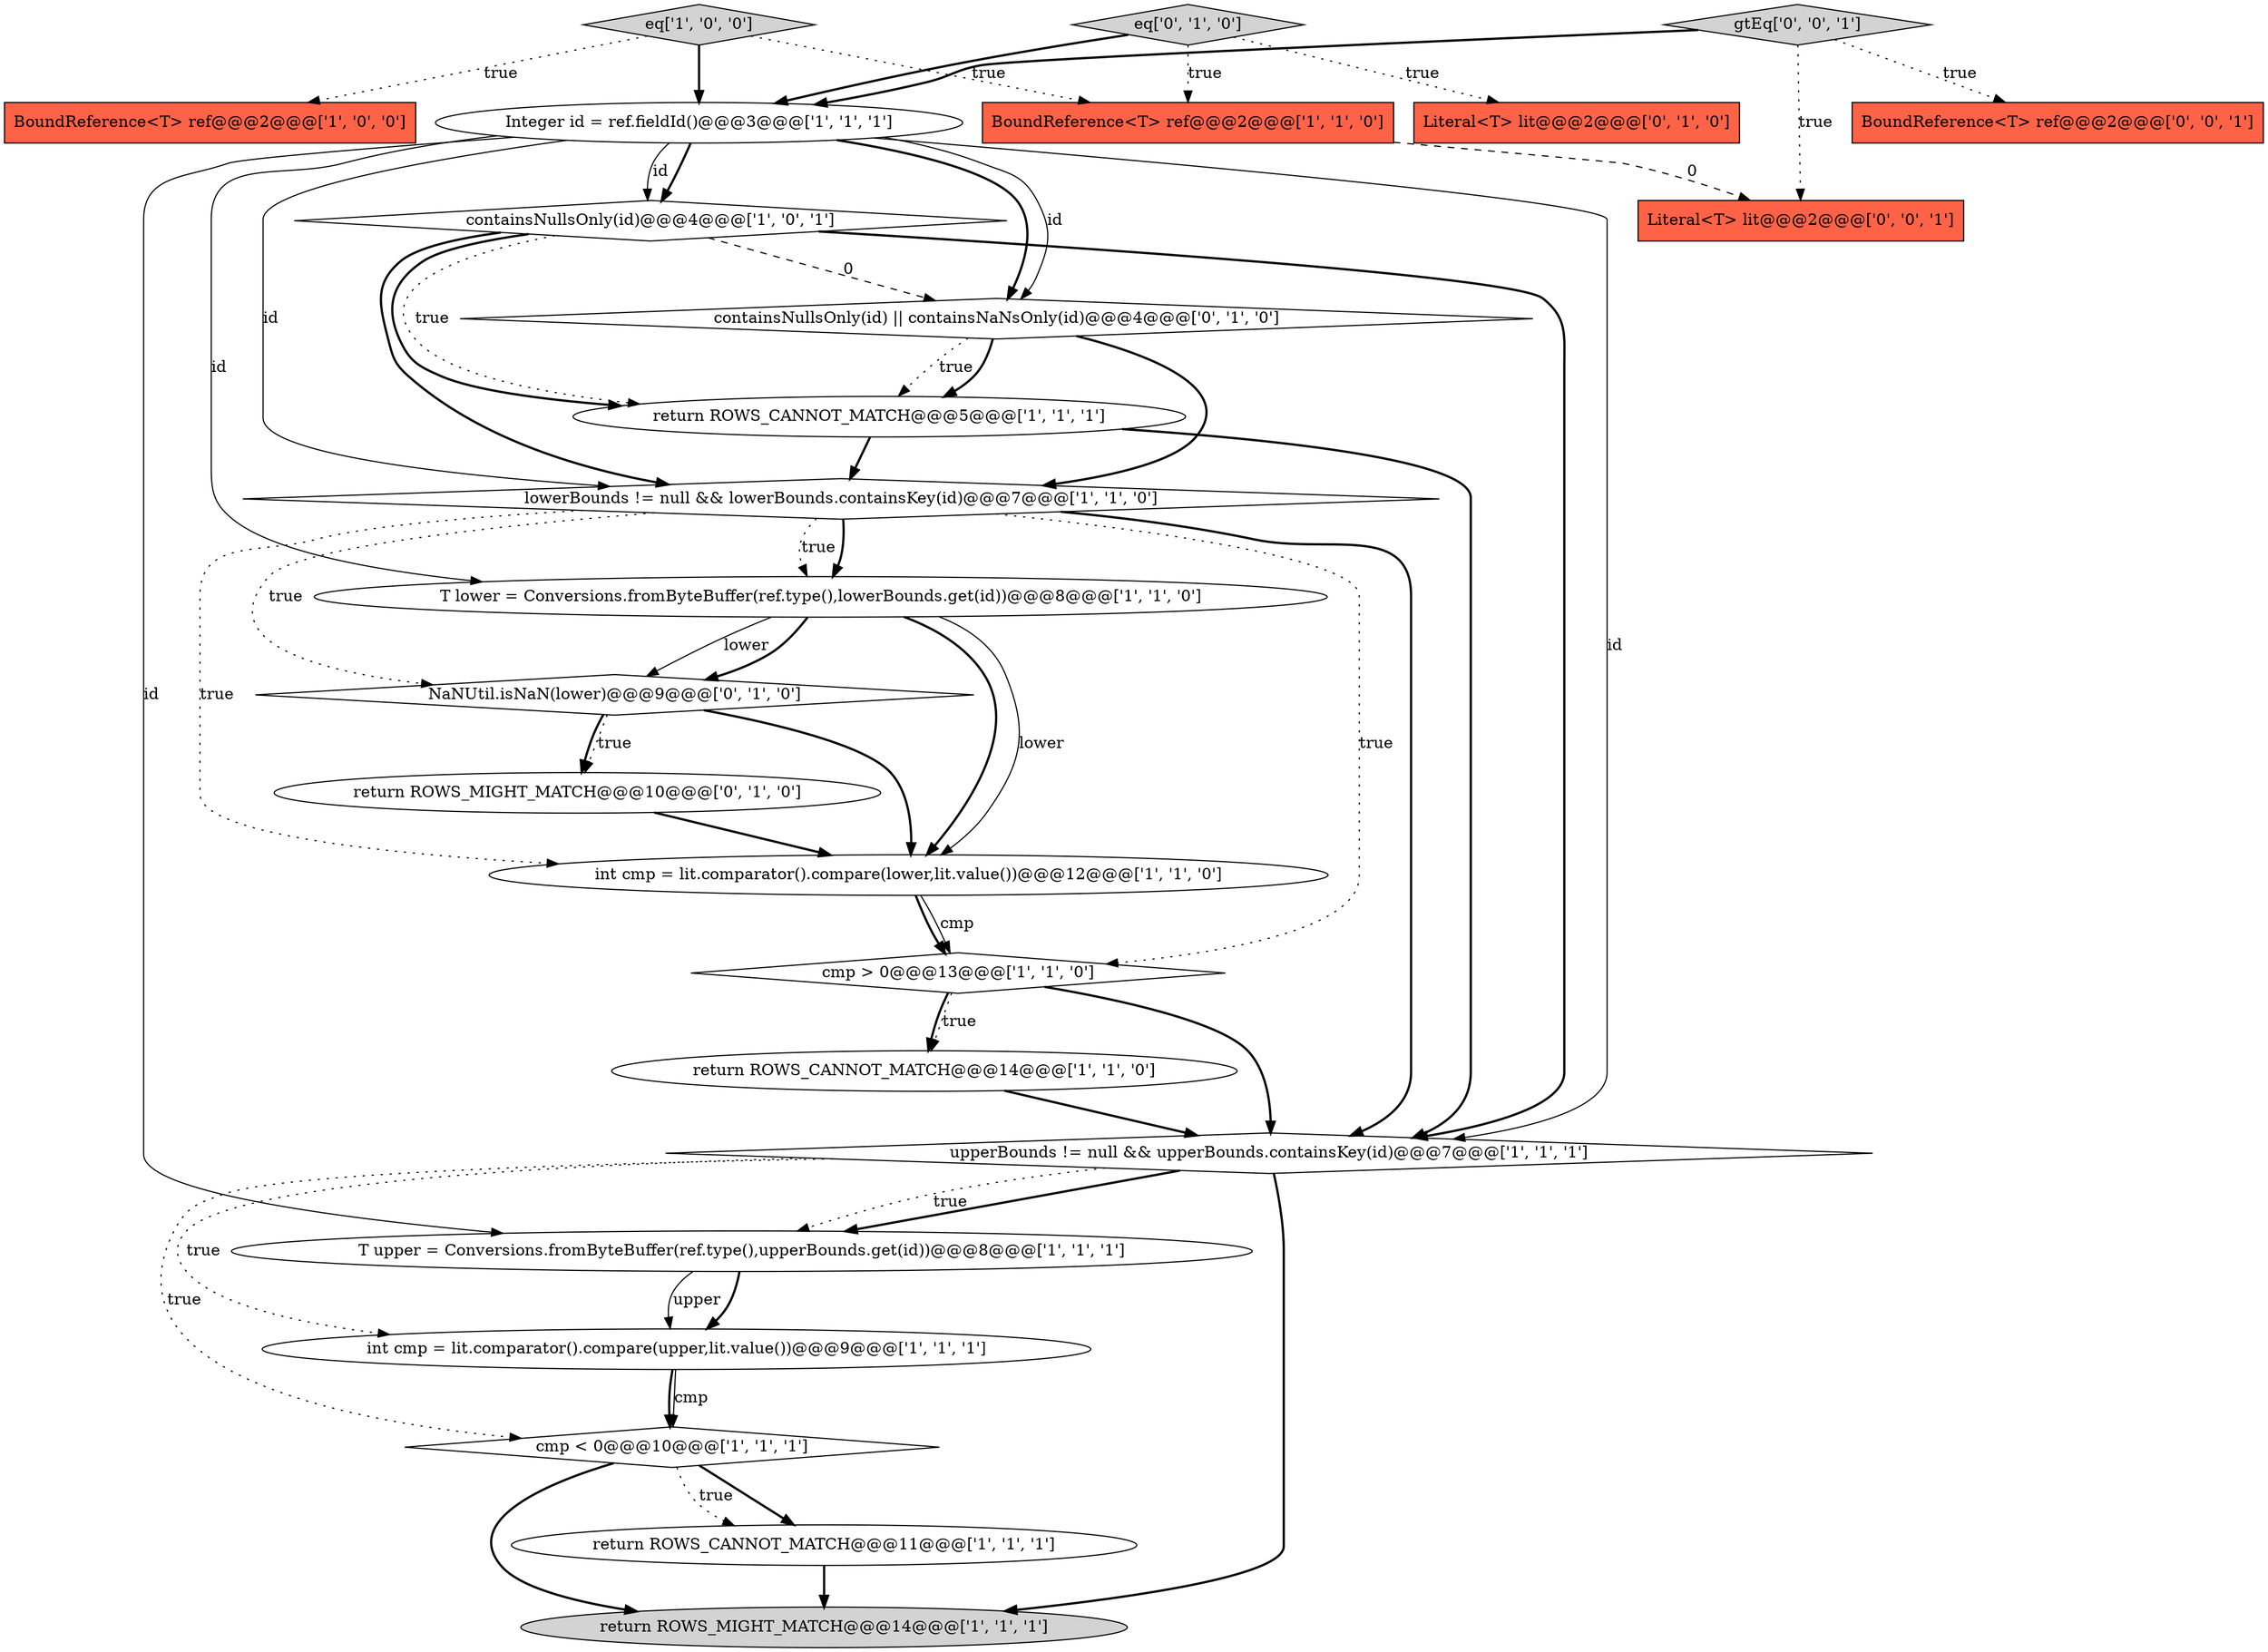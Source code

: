 digraph {
5 [style = filled, label = "T upper = Conversions.fromByteBuffer(ref.type(),upperBounds.get(id))@@@8@@@['1', '1', '1']", fillcolor = white, shape = ellipse image = "AAA0AAABBB1BBB"];
11 [style = filled, label = "eq['1', '0', '0']", fillcolor = lightgray, shape = diamond image = "AAA0AAABBB1BBB"];
12 [style = filled, label = "int cmp = lit.comparator().compare(lower,lit.value())@@@12@@@['1', '1', '0']", fillcolor = white, shape = ellipse image = "AAA0AAABBB1BBB"];
15 [style = filled, label = "return ROWS_CANNOT_MATCH@@@11@@@['1', '1', '1']", fillcolor = white, shape = ellipse image = "AAA0AAABBB1BBB"];
21 [style = filled, label = "eq['0', '1', '0']", fillcolor = lightgray, shape = diamond image = "AAA0AAABBB2BBB"];
14 [style = filled, label = "return ROWS_CANNOT_MATCH@@@5@@@['1', '1', '1']", fillcolor = white, shape = ellipse image = "AAA0AAABBB1BBB"];
1 [style = filled, label = "BoundReference<T> ref@@@2@@@['1', '0', '0']", fillcolor = tomato, shape = box image = "AAA0AAABBB1BBB"];
16 [style = filled, label = "containsNullsOnly(id)@@@4@@@['1', '0', '1']", fillcolor = white, shape = diamond image = "AAA0AAABBB1BBB"];
19 [style = filled, label = "return ROWS_MIGHT_MATCH@@@10@@@['0', '1', '0']", fillcolor = white, shape = ellipse image = "AAA1AAABBB2BBB"];
6 [style = filled, label = "return ROWS_MIGHT_MATCH@@@14@@@['1', '1', '1']", fillcolor = lightgray, shape = ellipse image = "AAA0AAABBB1BBB"];
17 [style = filled, label = "NaNUtil.isNaN(lower)@@@9@@@['0', '1', '0']", fillcolor = white, shape = diamond image = "AAA1AAABBB2BBB"];
13 [style = filled, label = "cmp > 0@@@13@@@['1', '1', '0']", fillcolor = white, shape = diamond image = "AAA0AAABBB1BBB"];
18 [style = filled, label = "containsNullsOnly(id) || containsNaNsOnly(id)@@@4@@@['0', '1', '0']", fillcolor = white, shape = diamond image = "AAA1AAABBB2BBB"];
2 [style = filled, label = "Integer id = ref.fieldId()@@@3@@@['1', '1', '1']", fillcolor = white, shape = ellipse image = "AAA0AAABBB1BBB"];
9 [style = filled, label = "BoundReference<T> ref@@@2@@@['1', '1', '0']", fillcolor = tomato, shape = box image = "AAA0AAABBB1BBB"];
20 [style = filled, label = "Literal<T> lit@@@2@@@['0', '1', '0']", fillcolor = tomato, shape = box image = "AAA0AAABBB2BBB"];
7 [style = filled, label = "lowerBounds != null && lowerBounds.containsKey(id)@@@7@@@['1', '1', '0']", fillcolor = white, shape = diamond image = "AAA0AAABBB1BBB"];
0 [style = filled, label = "T lower = Conversions.fromByteBuffer(ref.type(),lowerBounds.get(id))@@@8@@@['1', '1', '0']", fillcolor = white, shape = ellipse image = "AAA0AAABBB1BBB"];
22 [style = filled, label = "gtEq['0', '0', '1']", fillcolor = lightgray, shape = diamond image = "AAA0AAABBB3BBB"];
10 [style = filled, label = "cmp < 0@@@10@@@['1', '1', '1']", fillcolor = white, shape = diamond image = "AAA0AAABBB1BBB"];
8 [style = filled, label = "int cmp = lit.comparator().compare(upper,lit.value())@@@9@@@['1', '1', '1']", fillcolor = white, shape = ellipse image = "AAA0AAABBB1BBB"];
3 [style = filled, label = "return ROWS_CANNOT_MATCH@@@14@@@['1', '1', '0']", fillcolor = white, shape = ellipse image = "AAA0AAABBB1BBB"];
24 [style = filled, label = "Literal<T> lit@@@2@@@['0', '0', '1']", fillcolor = tomato, shape = box image = "AAA0AAABBB3BBB"];
4 [style = filled, label = "upperBounds != null && upperBounds.containsKey(id)@@@7@@@['1', '1', '1']", fillcolor = white, shape = diamond image = "AAA0AAABBB1BBB"];
23 [style = filled, label = "BoundReference<T> ref@@@2@@@['0', '0', '1']", fillcolor = tomato, shape = box image = "AAA0AAABBB3BBB"];
22->2 [style = bold, label=""];
17->19 [style = dotted, label="true"];
11->9 [style = dotted, label="true"];
4->6 [style = bold, label=""];
14->7 [style = bold, label=""];
22->23 [style = dotted, label="true"];
5->8 [style = bold, label=""];
13->4 [style = bold, label=""];
10->6 [style = bold, label=""];
16->4 [style = bold, label=""];
7->17 [style = dotted, label="true"];
21->9 [style = dotted, label="true"];
17->19 [style = bold, label=""];
7->12 [style = dotted, label="true"];
4->5 [style = bold, label=""];
4->10 [style = dotted, label="true"];
16->14 [style = dotted, label="true"];
2->4 [style = solid, label="id"];
0->17 [style = solid, label="lower"];
7->13 [style = dotted, label="true"];
17->12 [style = bold, label=""];
2->7 [style = solid, label="id"];
21->20 [style = dotted, label="true"];
15->6 [style = bold, label=""];
11->2 [style = bold, label=""];
16->18 [style = dashed, label="0"];
12->13 [style = bold, label=""];
21->2 [style = bold, label=""];
4->8 [style = dotted, label="true"];
18->14 [style = dotted, label="true"];
5->8 [style = solid, label="upper"];
2->18 [style = bold, label=""];
22->24 [style = dotted, label="true"];
0->12 [style = bold, label=""];
7->4 [style = bold, label=""];
8->10 [style = solid, label="cmp"];
11->1 [style = dotted, label="true"];
16->14 [style = bold, label=""];
7->0 [style = bold, label=""];
13->3 [style = dotted, label="true"];
0->17 [style = bold, label=""];
2->18 [style = solid, label="id"];
13->3 [style = bold, label=""];
2->16 [style = bold, label=""];
16->7 [style = bold, label=""];
7->0 [style = dotted, label="true"];
10->15 [style = bold, label=""];
4->5 [style = dotted, label="true"];
14->4 [style = bold, label=""];
2->16 [style = solid, label="id"];
18->14 [style = bold, label=""];
10->15 [style = dotted, label="true"];
0->12 [style = solid, label="lower"];
19->12 [style = bold, label=""];
2->0 [style = solid, label="id"];
9->24 [style = dashed, label="0"];
3->4 [style = bold, label=""];
8->10 [style = bold, label=""];
12->13 [style = solid, label="cmp"];
2->5 [style = solid, label="id"];
18->7 [style = bold, label=""];
}

